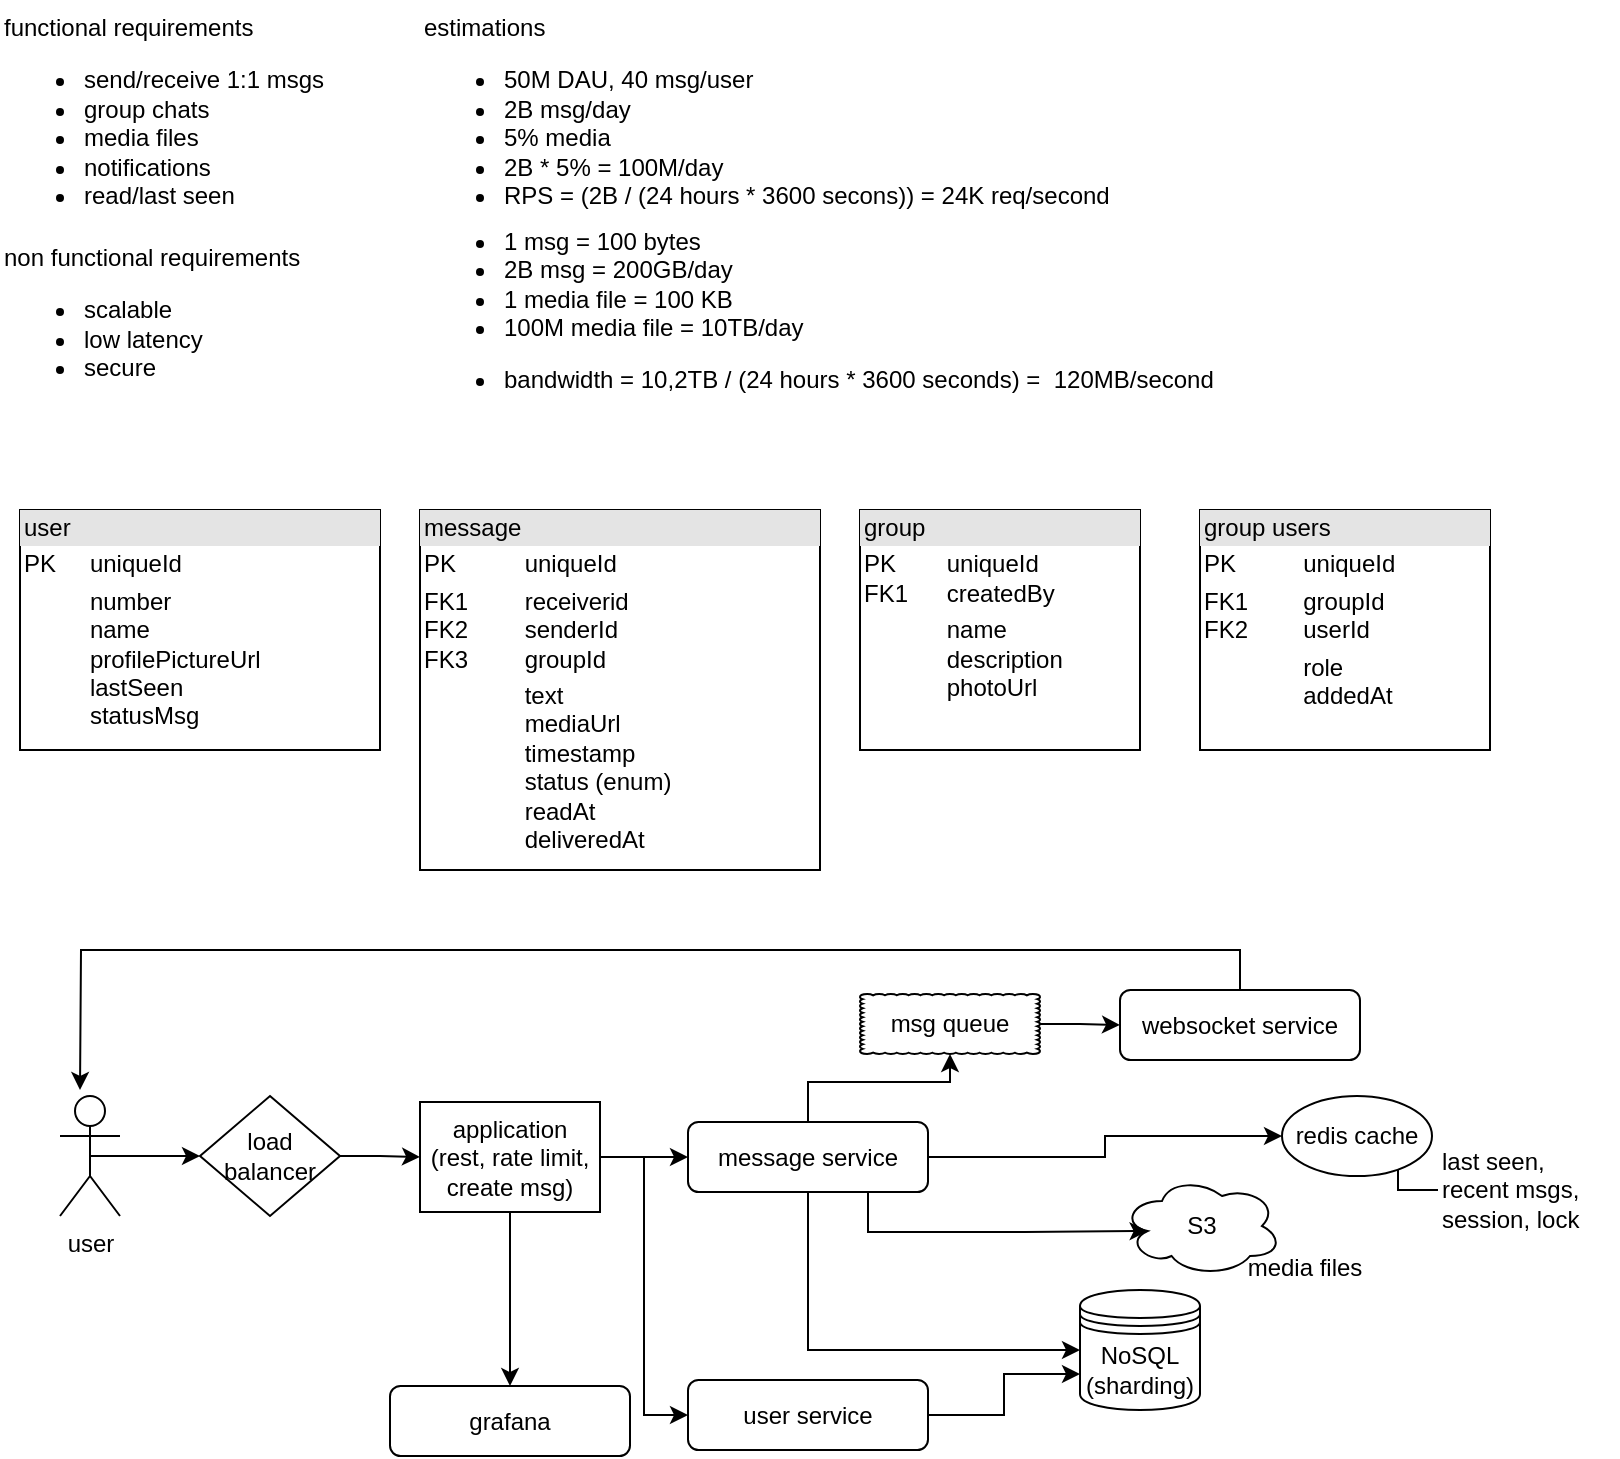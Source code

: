 <mxfile version="24.8.4">
  <diagram name="Página-1" id="xOaAkj4b48Gnb_sCeI06">
    <mxGraphModel dx="954" dy="727" grid="1" gridSize="10" guides="1" tooltips="1" connect="1" arrows="1" fold="1" page="1" pageScale="1" pageWidth="827" pageHeight="1169" math="0" shadow="0">
      <root>
        <mxCell id="0" />
        <mxCell id="1" parent="0" />
        <mxCell id="wXrM8oS1fU6yHg3NIPrC-5" value="&lt;div style=&quot;box-sizing:border-box;width:100%;background:#e4e4e4;padding:2px;&quot;&gt;user&lt;/div&gt;&lt;table style=&quot;width:100%;font-size:1em;&quot; cellpadding=&quot;2&quot; cellspacing=&quot;0&quot;&gt;&lt;tbody&gt;&lt;tr&gt;&lt;td&gt;PK&lt;/td&gt;&lt;td&gt;uniqueId&lt;/td&gt;&lt;/tr&gt;&lt;tr&gt;&lt;td&gt;&lt;br&gt;&lt;/td&gt;&lt;td&gt;number&lt;br&gt;name&lt;br&gt;profilePictureUrl&lt;br&gt;lastSeen&lt;br&gt;statusMsg&lt;/td&gt;&lt;/tr&gt;&lt;tr&gt;&lt;td&gt;&lt;/td&gt;&lt;td&gt;&lt;br&gt;&lt;/td&gt;&lt;/tr&gt;&lt;/tbody&gt;&lt;/table&gt;" style="verticalAlign=top;align=left;overflow=fill;html=1;whiteSpace=wrap;" parent="1" vertex="1">
          <mxGeometry x="20" y="260" width="180" height="120" as="geometry" />
        </mxCell>
        <mxCell id="wXrM8oS1fU6yHg3NIPrC-6" value="&lt;div style=&quot;box-sizing:border-box;width:100%;background:#e4e4e4;padding:2px;&quot;&gt;message&lt;/div&gt;&lt;table style=&quot;width:100%;font-size:1em;&quot; cellpadding=&quot;2&quot; cellspacing=&quot;0&quot;&gt;&lt;tbody&gt;&lt;tr&gt;&lt;td&gt;PK&lt;/td&gt;&lt;td&gt;uniqueId&lt;/td&gt;&lt;/tr&gt;&lt;tr&gt;&lt;td&gt;FK1&lt;br&gt;FK2&lt;br&gt;FK3&lt;/td&gt;&lt;td&gt;receiverid&lt;br&gt;senderId&lt;br&gt;groupId&lt;/td&gt;&lt;/tr&gt;&lt;tr&gt;&lt;td&gt;&lt;/td&gt;&lt;td&gt;text&lt;br&gt;mediaUrl&lt;br&gt;timestamp&lt;br&gt;status (enum)&lt;br&gt;readAt&lt;br&gt;deliveredAt&lt;/td&gt;&lt;/tr&gt;&lt;/tbody&gt;&lt;/table&gt;" style="verticalAlign=top;align=left;overflow=fill;html=1;whiteSpace=wrap;" parent="1" vertex="1">
          <mxGeometry x="220" y="260" width="200" height="180" as="geometry" />
        </mxCell>
        <mxCell id="wXrM8oS1fU6yHg3NIPrC-7" value="&lt;div style=&quot;box-sizing:border-box;width:100%;background:#e4e4e4;padding:2px;&quot;&gt;group&lt;/div&gt;&lt;table style=&quot;width:100%;font-size:1em;&quot; cellpadding=&quot;2&quot; cellspacing=&quot;0&quot;&gt;&lt;tbody&gt;&lt;tr&gt;&lt;td&gt;PK&lt;br&gt;FK1&lt;/td&gt;&lt;td&gt;uniqueId&lt;br&gt;createdBy&lt;/td&gt;&lt;/tr&gt;&lt;tr&gt;&lt;td&gt;&lt;br&gt;&lt;/td&gt;&lt;td&gt;name&lt;br&gt;description&lt;br&gt;photoUrl&lt;/td&gt;&lt;/tr&gt;&lt;tr&gt;&lt;td&gt;&lt;/td&gt;&lt;td&gt;&lt;br&gt;&lt;/td&gt;&lt;/tr&gt;&lt;/tbody&gt;&lt;/table&gt;" style="verticalAlign=top;align=left;overflow=fill;html=1;whiteSpace=wrap;" parent="1" vertex="1">
          <mxGeometry x="440" y="260" width="140" height="120" as="geometry" />
        </mxCell>
        <mxCell id="wXrM8oS1fU6yHg3NIPrC-8" value="&lt;div style=&quot;box-sizing:border-box;width:100%;background:#e4e4e4;padding:2px;&quot;&gt;group users&lt;/div&gt;&lt;table style=&quot;width:100%;font-size:1em;&quot; cellpadding=&quot;2&quot; cellspacing=&quot;0&quot;&gt;&lt;tbody&gt;&lt;tr&gt;&lt;td&gt;PK&lt;/td&gt;&lt;td&gt;uniqueId&lt;/td&gt;&lt;/tr&gt;&lt;tr&gt;&lt;td&gt;FK1&lt;br&gt;FK2&lt;/td&gt;&lt;td&gt;groupId&lt;br&gt;userId&lt;/td&gt;&lt;/tr&gt;&lt;tr&gt;&lt;td&gt;&lt;/td&gt;&lt;td&gt;role&lt;br&gt;addedAt&lt;/td&gt;&lt;/tr&gt;&lt;/tbody&gt;&lt;/table&gt;" style="verticalAlign=top;align=left;overflow=fill;html=1;whiteSpace=wrap;" parent="1" vertex="1">
          <mxGeometry x="610" y="260" width="145" height="120" as="geometry" />
        </mxCell>
        <mxCell id="wXrM8oS1fU6yHg3NIPrC-14" style="edgeStyle=orthogonalEdgeStyle;rounded=0;orthogonalLoop=1;jettySize=auto;html=1;exitX=0.5;exitY=0.5;exitDx=0;exitDy=0;exitPerimeter=0;" parent="1" source="wXrM8oS1fU6yHg3NIPrC-10" target="wXrM8oS1fU6yHg3NIPrC-11" edge="1">
          <mxGeometry relative="1" as="geometry" />
        </mxCell>
        <mxCell id="wXrM8oS1fU6yHg3NIPrC-10" value="user" style="shape=umlActor;verticalLabelPosition=bottom;verticalAlign=top;html=1;" parent="1" vertex="1">
          <mxGeometry x="40" y="553" width="30" height="60" as="geometry" />
        </mxCell>
        <mxCell id="Gu7kmNTyNIliIk5t7mjV-2" style="edgeStyle=orthogonalEdgeStyle;rounded=0;orthogonalLoop=1;jettySize=auto;html=1;exitX=1;exitY=0.5;exitDx=0;exitDy=0;entryX=0;entryY=0.5;entryDx=0;entryDy=0;" parent="1" source="wXrM8oS1fU6yHg3NIPrC-11" target="wXrM8oS1fU6yHg3NIPrC-12" edge="1">
          <mxGeometry relative="1" as="geometry" />
        </mxCell>
        <mxCell id="wXrM8oS1fU6yHg3NIPrC-11" value="load&lt;div&gt;balancer&lt;/div&gt;" style="rhombus;whiteSpace=wrap;html=1;" parent="1" vertex="1">
          <mxGeometry x="110" y="553" width="70" height="60" as="geometry" />
        </mxCell>
        <mxCell id="wXrM8oS1fU6yHg3NIPrC-31" style="edgeStyle=orthogonalEdgeStyle;rounded=0;orthogonalLoop=1;jettySize=auto;html=1;" parent="1" source="wXrM8oS1fU6yHg3NIPrC-12" target="wXrM8oS1fU6yHg3NIPrC-30" edge="1">
          <mxGeometry relative="1" as="geometry" />
        </mxCell>
        <mxCell id="LenbXVH6eJzth5yk6FjJ-10" value="" style="edgeStyle=orthogonalEdgeStyle;rounded=0;orthogonalLoop=1;jettySize=auto;html=1;" edge="1" parent="1" source="wXrM8oS1fU6yHg3NIPrC-12" target="wXrM8oS1fU6yHg3NIPrC-16">
          <mxGeometry relative="1" as="geometry" />
        </mxCell>
        <mxCell id="LenbXVH6eJzth5yk6FjJ-24" style="edgeStyle=orthogonalEdgeStyle;rounded=0;orthogonalLoop=1;jettySize=auto;html=1;exitX=1;exitY=0.5;exitDx=0;exitDy=0;entryX=0;entryY=0.5;entryDx=0;entryDy=0;" edge="1" parent="1" source="wXrM8oS1fU6yHg3NIPrC-12" target="LenbXVH6eJzth5yk6FjJ-7">
          <mxGeometry relative="1" as="geometry" />
        </mxCell>
        <mxCell id="wXrM8oS1fU6yHg3NIPrC-12" value="application (rest, rate limit, create msg)" style="rounded=0;whiteSpace=wrap;html=1;" parent="1" vertex="1">
          <mxGeometry x="220" y="556" width="90" height="55" as="geometry" />
        </mxCell>
        <mxCell id="LenbXVH6eJzth5yk6FjJ-23" style="edgeStyle=orthogonalEdgeStyle;rounded=0;orthogonalLoop=1;jettySize=auto;html=1;exitX=0.5;exitY=0;exitDx=0;exitDy=0;" edge="1" parent="1" source="wXrM8oS1fU6yHg3NIPrC-15">
          <mxGeometry relative="1" as="geometry">
            <mxPoint x="50" y="550" as="targetPoint" />
          </mxGeometry>
        </mxCell>
        <mxCell id="wXrM8oS1fU6yHg3NIPrC-15" value="websocket service" style="rounded=1;whiteSpace=wrap;html=1;" parent="1" vertex="1">
          <mxGeometry x="570" y="500" width="120" height="35" as="geometry" />
        </mxCell>
        <mxCell id="LenbXVH6eJzth5yk6FjJ-12" value="" style="edgeStyle=orthogonalEdgeStyle;rounded=0;orthogonalLoop=1;jettySize=auto;html=1;" edge="1" parent="1" source="wXrM8oS1fU6yHg3NIPrC-16" target="LenbXVH6eJzth5yk6FjJ-11">
          <mxGeometry relative="1" as="geometry" />
        </mxCell>
        <mxCell id="LenbXVH6eJzth5yk6FjJ-17" style="edgeStyle=orthogonalEdgeStyle;rounded=0;orthogonalLoop=1;jettySize=auto;html=1;exitX=1;exitY=0.5;exitDx=0;exitDy=0;entryX=0;entryY=0.5;entryDx=0;entryDy=0;" edge="1" parent="1" source="wXrM8oS1fU6yHg3NIPrC-16" target="LenbXVH6eJzth5yk6FjJ-14">
          <mxGeometry relative="1" as="geometry" />
        </mxCell>
        <mxCell id="LenbXVH6eJzth5yk6FjJ-26" style="edgeStyle=orthogonalEdgeStyle;rounded=0;orthogonalLoop=1;jettySize=auto;html=1;exitX=0.5;exitY=1;exitDx=0;exitDy=0;entryX=0;entryY=0.5;entryDx=0;entryDy=0;" edge="1" parent="1" source="wXrM8oS1fU6yHg3NIPrC-16" target="wXrM8oS1fU6yHg3NIPrC-21">
          <mxGeometry relative="1" as="geometry" />
        </mxCell>
        <mxCell id="wXrM8oS1fU6yHg3NIPrC-16" value="message service" style="rounded=1;whiteSpace=wrap;html=1;" parent="1" vertex="1">
          <mxGeometry x="354" y="566" width="120" height="35" as="geometry" />
        </mxCell>
        <mxCell id="wXrM8oS1fU6yHg3NIPrC-21" value="NoSQL&lt;br&gt;(sharding)" style="shape=datastore;whiteSpace=wrap;html=1;" parent="1" vertex="1">
          <mxGeometry x="550" y="650" width="60" height="60" as="geometry" />
        </mxCell>
        <mxCell id="wXrM8oS1fU6yHg3NIPrC-30" value="grafana" style="rounded=1;whiteSpace=wrap;html=1;" parent="1" vertex="1">
          <mxGeometry x="205" y="698" width="120" height="35" as="geometry" />
        </mxCell>
        <mxCell id="LenbXVH6eJzth5yk6FjJ-22" style="edgeStyle=orthogonalEdgeStyle;rounded=0;orthogonalLoop=1;jettySize=auto;html=1;entryX=1;entryY=0.5;entryDx=0;entryDy=0;" edge="1" parent="1" source="wXrM8oS1fU6yHg3NIPrC-43" target="LenbXVH6eJzth5yk6FjJ-14">
          <mxGeometry relative="1" as="geometry" />
        </mxCell>
        <mxCell id="wXrM8oS1fU6yHg3NIPrC-43" value="last seen,&lt;div&gt;recent msgs,&lt;/div&gt;&lt;div&gt;session,&amp;nbsp;&lt;span style=&quot;background-color: initial;&quot;&gt;lock&lt;/span&gt;&lt;/div&gt;" style="text;html=1;align=left;verticalAlign=middle;resizable=0;points=[];autosize=1;strokeColor=none;fillColor=none;" parent="1" vertex="1">
          <mxGeometry x="729" y="570" width="90" height="60" as="geometry" />
        </mxCell>
        <mxCell id="LenbXVH6eJzth5yk6FjJ-1" value="functional requirements&lt;div&gt;&lt;ul&gt;&lt;li&gt;send/receive 1:1 msgs&lt;/li&gt;&lt;li&gt;group chats&lt;/li&gt;&lt;li&gt;media files&lt;/li&gt;&lt;li&gt;notifications&lt;/li&gt;&lt;li&gt;read/last seen&amp;nbsp;&lt;/li&gt;&lt;/ul&gt;&lt;/div&gt;" style="text;html=1;align=left;verticalAlign=top;resizable=0;points=[];autosize=1;strokeColor=none;fillColor=none;" vertex="1" parent="1">
          <mxGeometry x="10" y="5" width="180" height="120" as="geometry" />
        </mxCell>
        <mxCell id="LenbXVH6eJzth5yk6FjJ-2" value="non functional requirements&lt;div&gt;&lt;ul&gt;&lt;li&gt;scalable&lt;/li&gt;&lt;li&gt;low latency&lt;/li&gt;&lt;li&gt;secure&lt;/li&gt;&lt;/ul&gt;&lt;/div&gt;" style="text;html=1;align=left;verticalAlign=top;resizable=0;points=[];autosize=1;strokeColor=none;fillColor=none;" vertex="1" parent="1">
          <mxGeometry x="10" y="120" width="170" height="100" as="geometry" />
        </mxCell>
        <mxCell id="LenbXVH6eJzth5yk6FjJ-3" value="estimations&lt;br&gt;&lt;div&gt;&lt;ul&gt;&lt;li&gt;50M DAU, 40 msg/user&lt;/li&gt;&lt;li&gt;2B msg/day&lt;/li&gt;&lt;li&gt;5% media&lt;/li&gt;&lt;li&gt;2B * 5% = 100M/day&lt;/li&gt;&lt;li&gt;RPS = (2B / (24 hours * 3600 secons)) = 24K req/second&lt;/li&gt;&lt;/ul&gt;&lt;/div&gt;" style="text;html=1;align=left;verticalAlign=top;resizable=0;points=[];autosize=1;strokeColor=none;fillColor=none;" vertex="1" parent="1">
          <mxGeometry x="220" y="5" width="370" height="120" as="geometry" />
        </mxCell>
        <mxCell id="LenbXVH6eJzth5yk6FjJ-5" value="&lt;ul&gt;&lt;li&gt;1 msg = 100 bytes&lt;/li&gt;&lt;li&gt;2B msg = 200GB/day&lt;/li&gt;&lt;li&gt;1 media file = 100 KB&lt;/li&gt;&lt;li&gt;100M media file = 10TB/day&lt;/li&gt;&lt;/ul&gt;" style="text;html=1;align=left;verticalAlign=top;resizable=0;points=[];autosize=1;strokeColor=none;fillColor=none;" vertex="1" parent="1">
          <mxGeometry x="220" y="100" width="210" height="100" as="geometry" />
        </mxCell>
        <mxCell id="LenbXVH6eJzth5yk6FjJ-6" value="&lt;ul&gt;&lt;li&gt;bandwidth = 10,2TB / (24 hours * 3600 seconds) =&amp;nbsp; 120MB/second&lt;/li&gt;&lt;/ul&gt;" style="text;html=1;align=left;verticalAlign=middle;resizable=0;points=[];autosize=1;strokeColor=none;fillColor=none;" vertex="1" parent="1">
          <mxGeometry x="220" y="170" width="420" height="50" as="geometry" />
        </mxCell>
        <mxCell id="LenbXVH6eJzth5yk6FjJ-18" style="edgeStyle=orthogonalEdgeStyle;rounded=0;orthogonalLoop=1;jettySize=auto;html=1;exitX=1;exitY=0.5;exitDx=0;exitDy=0;entryX=0;entryY=0.7;entryDx=0;entryDy=0;" edge="1" parent="1" source="LenbXVH6eJzth5yk6FjJ-7" target="wXrM8oS1fU6yHg3NIPrC-21">
          <mxGeometry relative="1" as="geometry" />
        </mxCell>
        <mxCell id="LenbXVH6eJzth5yk6FjJ-7" value="user service" style="rounded=1;whiteSpace=wrap;html=1;" vertex="1" parent="1">
          <mxGeometry x="354" y="695" width="120" height="35" as="geometry" />
        </mxCell>
        <mxCell id="LenbXVH6eJzth5yk6FjJ-13" value="" style="edgeStyle=orthogonalEdgeStyle;rounded=0;orthogonalLoop=1;jettySize=auto;html=1;" edge="1" parent="1" source="LenbXVH6eJzth5yk6FjJ-11" target="wXrM8oS1fU6yHg3NIPrC-15">
          <mxGeometry relative="1" as="geometry" />
        </mxCell>
        <mxCell id="LenbXVH6eJzth5yk6FjJ-11" value="msg queue" style="whiteSpace=wrap;html=1;shape=mxgraph.basic.cloud_rect" vertex="1" parent="1">
          <mxGeometry x="440" y="502" width="90" height="30" as="geometry" />
        </mxCell>
        <mxCell id="LenbXVH6eJzth5yk6FjJ-14" value="redis cache" style="ellipse;whiteSpace=wrap;html=1;" vertex="1" parent="1">
          <mxGeometry x="651" y="553" width="75" height="40" as="geometry" />
        </mxCell>
        <mxCell id="LenbXVH6eJzth5yk6FjJ-25" value="S3" style="ellipse;shape=cloud;whiteSpace=wrap;html=1;" vertex="1" parent="1">
          <mxGeometry x="571" y="593" width="80" height="50" as="geometry" />
        </mxCell>
        <mxCell id="LenbXVH6eJzth5yk6FjJ-27" style="edgeStyle=orthogonalEdgeStyle;rounded=0;orthogonalLoop=1;jettySize=auto;html=1;exitX=0.75;exitY=1;exitDx=0;exitDy=0;entryX=0.16;entryY=0.55;entryDx=0;entryDy=0;entryPerimeter=0;" edge="1" parent="1" source="wXrM8oS1fU6yHg3NIPrC-16" target="LenbXVH6eJzth5yk6FjJ-25">
          <mxGeometry relative="1" as="geometry" />
        </mxCell>
        <mxCell id="LenbXVH6eJzth5yk6FjJ-28" value="media files" style="text;html=1;align=center;verticalAlign=middle;resizable=0;points=[];autosize=1;strokeColor=none;fillColor=none;" vertex="1" parent="1">
          <mxGeometry x="622" y="624" width="80" height="30" as="geometry" />
        </mxCell>
      </root>
    </mxGraphModel>
  </diagram>
</mxfile>
